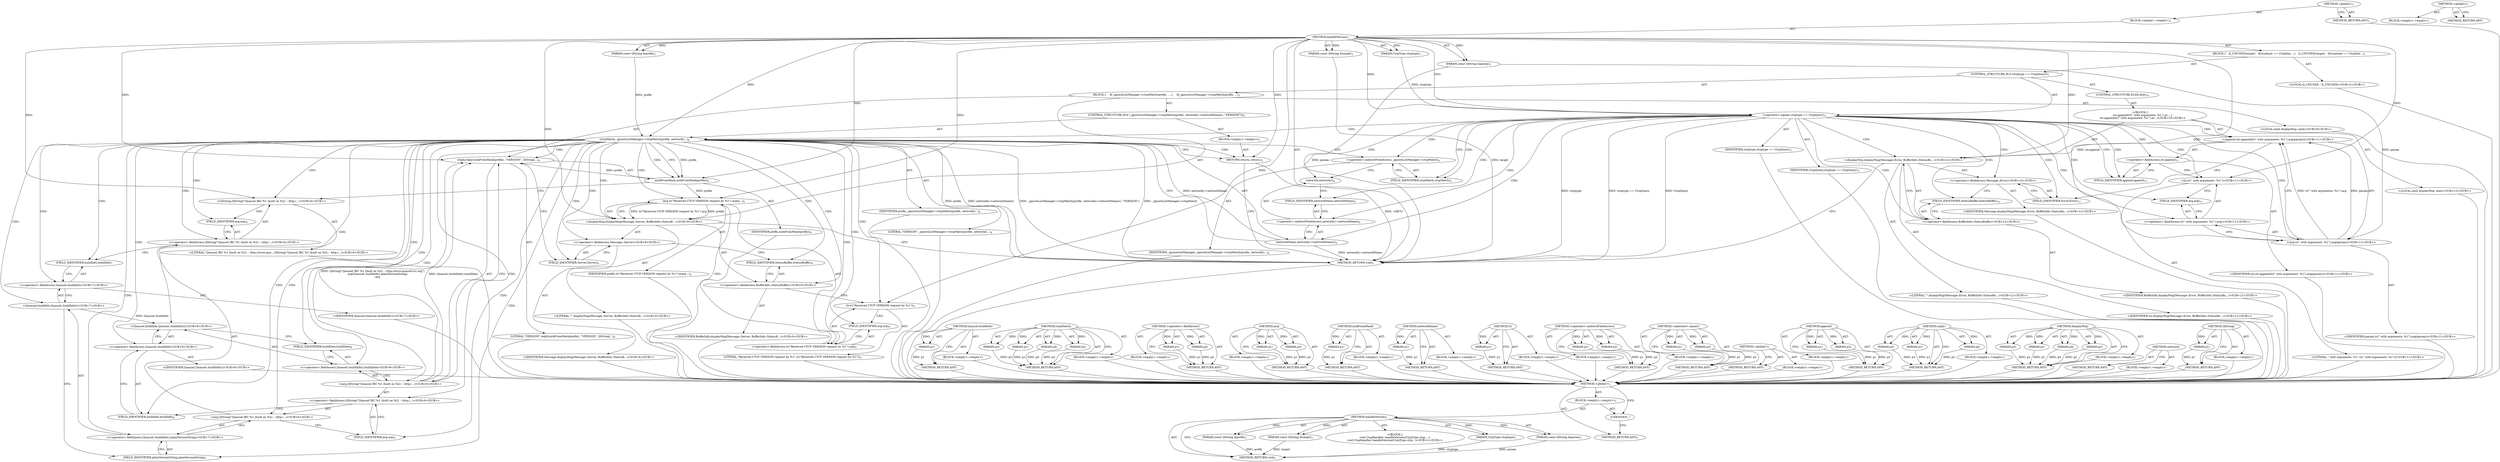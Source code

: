 digraph "&lt;global&gt;" {
vulnerable_150 [label=<(METHOD,network)>];
vulnerable_151 [label=<(BLOCK,&lt;empty&gt;,&lt;empty&gt;)>];
vulnerable_152 [label=<(METHOD_RETURN,ANY)>];
vulnerable_173 [label=<(METHOD,QString)>];
vulnerable_174 [label=<(PARAM,p1)>];
vulnerable_175 [label=<(BLOCK,&lt;empty&gt;,&lt;empty&gt;)>];
vulnerable_176 [label=<(METHOD_RETURN,ANY)>];
vulnerable_6 [label=<(METHOD,&lt;global&gt;)<SUB>1</SUB>>];
vulnerable_7 [label=<(BLOCK,&lt;empty&gt;,&lt;empty&gt;)<SUB>1</SUB>>];
vulnerable_8 [label=<(METHOD,handleVersion)<SUB>1</SUB>>];
vulnerable_9 [label=<(PARAM,CtcpType ctcptype)<SUB>1</SUB>>];
vulnerable_10 [label=<(PARAM,const QString &amp;prefix)<SUB>1</SUB>>];
vulnerable_11 [label=<(PARAM,const QString &amp;target)<SUB>1</SUB>>];
vulnerable_12 [label=<(PARAM,const QString &amp;param)<SUB>1</SUB>>];
vulnerable_13 [label=<(BLOCK,{
   Q_UNUSED(target)
   if(ctcptype == CtcpQue...,{
   Q_UNUSED(target)
   if(ctcptype == CtcpQue...)<SUB>1</SUB>>];
vulnerable_14 [label="<(LOCAL,Q_UNUSED : Q_UNUSED)<SUB>2</SUB>>"];
vulnerable_15 [label=<(CONTROL_STRUCTURE,IF,if (ctcptype == CtcpQuery))<SUB>3</SUB>>];
vulnerable_16 [label=<(&lt;operator&gt;.equals,ctcptype == CtcpQuery)<SUB>3</SUB>>];
vulnerable_17 [label=<(IDENTIFIER,ctcptype,ctcptype == CtcpQuery)<SUB>3</SUB>>];
vulnerable_18 [label=<(IDENTIFIER,CtcpQuery,ctcptype == CtcpQuery)<SUB>3</SUB>>];
vulnerable_19 [label=<(BLOCK,{
    if(_ignoreListManager-&gt;ctcpMatch(prefix, ...,{
    if(_ignoreListManager-&gt;ctcpMatch(prefix, ...)<SUB>3</SUB>>];
vulnerable_20 [label=<(CONTROL_STRUCTURE,IF,if (_ignoreListManager-&gt;ctcpMatch(prefix, network()-&gt;networkName(), &quot;VERSION&quot;)))<SUB>4</SUB>>];
vulnerable_21 [label=<(ctcpMatch,_ignoreListManager-&gt;ctcpMatch(prefix, network()...)<SUB>4</SUB>>];
vulnerable_22 [label=<(&lt;operator&gt;.indirectFieldAccess,_ignoreListManager-&gt;ctcpMatch)<SUB>4</SUB>>];
vulnerable_23 [label=<(IDENTIFIER,_ignoreListManager,_ignoreListManager-&gt;ctcpMatch(prefix, network()...)<SUB>4</SUB>>];
vulnerable_24 [label=<(FIELD_IDENTIFIER,ctcpMatch,ctcpMatch)<SUB>4</SUB>>];
vulnerable_25 [label=<(IDENTIFIER,prefix,_ignoreListManager-&gt;ctcpMatch(prefix, network()...)<SUB>4</SUB>>];
vulnerable_26 [label=<(networkName,network()-&gt;networkName())<SUB>4</SUB>>];
vulnerable_27 [label=<(&lt;operator&gt;.indirectFieldAccess,network()-&gt;networkName)<SUB>4</SUB>>];
vulnerable_28 [label=<(network,network())<SUB>4</SUB>>];
vulnerable_29 [label=<(FIELD_IDENTIFIER,networkName,networkName)<SUB>4</SUB>>];
vulnerable_30 [label=<(LITERAL,&quot;VERSION&quot;,_ignoreListManager-&gt;ctcpMatch(prefix, network()...)<SUB>4</SUB>>];
vulnerable_31 [label=<(BLOCK,&lt;empty&gt;,&lt;empty&gt;)<SUB>5</SUB>>];
vulnerable_32 [label=<(RETURN,return;,return;)<SUB>5</SUB>>];
vulnerable_33 [label=<(reply,reply(nickFromMask(prefix), &quot;VERSION&quot;, QString(...)<SUB>6</SUB>>];
vulnerable_34 [label=<(nickFromMask,nickFromMask(prefix))<SUB>6</SUB>>];
vulnerable_35 [label=<(IDENTIFIER,prefix,nickFromMask(prefix))<SUB>6</SUB>>];
vulnerable_36 [label=<(LITERAL,&quot;VERSION&quot;,reply(nickFromMask(prefix), &quot;VERSION&quot;, QString(...)<SUB>6</SUB>>];
vulnerable_37 [label="<(arg,QString(&quot;Quassel IRC %1 (built on %2) -- http:/...)<SUB>6</SUB>>"];
vulnerable_38 [label="<(&lt;operator&gt;.fieldAccess,QString(&quot;Quassel IRC %1 (built on %2) -- http:/...)<SUB>6</SUB>>"];
vulnerable_39 [label="<(arg,QString(&quot;Quassel IRC %1 (built on %2) -- http:/...)<SUB>6</SUB>>"];
vulnerable_40 [label="<(&lt;operator&gt;.fieldAccess,QString(&quot;Quassel IRC %1 (built on %2) -- http:/...)<SUB>6</SUB>>"];
vulnerable_41 [label="<(QString,QString(&quot;Quassel IRC %1 (built on %2) -- http:/...)<SUB>6</SUB>>"];
vulnerable_42 [label="<(LITERAL,&quot;Quassel IRC %1 (built on %2) -- http://www.qua...,QString(&quot;Quassel IRC %1 (built on %2) -- http:/...)<SUB>6</SUB>>"];
vulnerable_43 [label=<(FIELD_IDENTIFIER,arg,arg)<SUB>6</SUB>>];
vulnerable_44 [label="<(&lt;operator&gt;.fieldAccess,Quassel::buildInfo().plainVersionString)<SUB>7</SUB>>"];
vulnerable_45 [label="<(Quassel.buildInfo,Quassel::buildInfo())<SUB>7</SUB>>"];
vulnerable_46 [label="<(&lt;operator&gt;.fieldAccess,Quassel::buildInfo)<SUB>7</SUB>>"];
vulnerable_47 [label="<(IDENTIFIER,Quassel,Quassel::buildInfo())<SUB>7</SUB>>"];
vulnerable_48 [label=<(FIELD_IDENTIFIER,buildInfo,buildInfo)<SUB>7</SUB>>];
vulnerable_49 [label=<(FIELD_IDENTIFIER,plainVersionString,plainVersionString)<SUB>7</SUB>>];
vulnerable_50 [label=<(FIELD_IDENTIFIER,arg,arg)<SUB>6</SUB>>];
vulnerable_51 [label="<(&lt;operator&gt;.fieldAccess,Quassel::buildInfo().buildDate)<SUB>8</SUB>>"];
vulnerable_52 [label="<(Quassel.buildInfo,Quassel::buildInfo())<SUB>8</SUB>>"];
vulnerable_53 [label="<(&lt;operator&gt;.fieldAccess,Quassel::buildInfo)<SUB>8</SUB>>"];
vulnerable_54 [label="<(IDENTIFIER,Quassel,Quassel::buildInfo())<SUB>8</SUB>>"];
vulnerable_55 [label=<(FIELD_IDENTIFIER,buildInfo,buildInfo)<SUB>8</SUB>>];
vulnerable_56 [label=<(FIELD_IDENTIFIER,buildDate,buildDate)<SUB>8</SUB>>];
vulnerable_57 [label="<(LOCAL,emit displayMsg: emit)<SUB>9</SUB>>"];
vulnerable_58 [label="<(displayMsg,displayMsg(Message::Server, BufferInfo::StatusB...)<SUB>9</SUB>>"];
vulnerable_59 [label="<(&lt;operator&gt;.fieldAccess,Message::Server)<SUB>9</SUB>>"];
vulnerable_60 [label="<(IDENTIFIER,Message,displayMsg(Message::Server, BufferInfo::StatusB...)<SUB>9</SUB>>"];
vulnerable_61 [label=<(FIELD_IDENTIFIER,Server,Server)<SUB>9</SUB>>];
vulnerable_62 [label="<(&lt;operator&gt;.fieldAccess,BufferInfo::StatusBuffer)<SUB>9</SUB>>"];
vulnerable_63 [label="<(IDENTIFIER,BufferInfo,displayMsg(Message::Server, BufferInfo::StatusB...)<SUB>9</SUB>>"];
vulnerable_64 [label=<(FIELD_IDENTIFIER,StatusBuffer,StatusBuffer)<SUB>9</SUB>>];
vulnerable_65 [label="<(LITERAL,&quot;&quot;,displayMsg(Message::Server, BufferInfo::StatusB...)<SUB>9</SUB>>"];
vulnerable_66 [label=<(arg,tr(&quot;Received CTCP VERSION request by %1&quot;).arg(p...)<SUB>9</SUB>>];
vulnerable_67 [label=<(&lt;operator&gt;.fieldAccess,tr(&quot;Received CTCP VERSION request by %1&quot;).arg)<SUB>9</SUB>>];
vulnerable_68 [label=<(tr,tr(&quot;Received CTCP VERSION request by %1&quot;))<SUB>9</SUB>>];
vulnerable_69 [label=<(LITERAL,&quot;Received CTCP VERSION request by %1&quot;,tr(&quot;Received CTCP VERSION request by %1&quot;))<SUB>9</SUB>>];
vulnerable_70 [label=<(FIELD_IDENTIFIER,arg,arg)<SUB>9</SUB>>];
vulnerable_71 [label=<(IDENTIFIER,prefix,tr(&quot;Received CTCP VERSION request by %1&quot;).arg(p...)<SUB>9</SUB>>];
vulnerable_72 [label=<(CONTROL_STRUCTURE,ELSE,else)<SUB>10</SUB>>];
vulnerable_73 [label="<(BLOCK,{
      str.append(tr(&quot; with arguments: %1&quot;).ar...,{
      str.append(tr(&quot; with arguments: %1&quot;).ar...)<SUB>10</SUB>>"];
vulnerable_74 [label="<(append,str.append(tr(&quot; with arguments: %1&quot;).arg(param)))<SUB>11</SUB>>"];
vulnerable_75 [label=<(&lt;operator&gt;.fieldAccess,str.append)<SUB>11</SUB>>];
vulnerable_76 [label="<(IDENTIFIER,str,str.append(tr(&quot; with arguments: %1&quot;).arg(param)))<SUB>11</SUB>>"];
vulnerable_77 [label=<(FIELD_IDENTIFIER,append,append)<SUB>11</SUB>>];
vulnerable_78 [label="<(arg,tr(&quot; with arguments: %1&quot;).arg(param))<SUB>11</SUB>>"];
vulnerable_79 [label="<(&lt;operator&gt;.fieldAccess,tr(&quot; with arguments: %1&quot;).arg)<SUB>11</SUB>>"];
vulnerable_80 [label="<(tr,tr(&quot; with arguments: %1&quot;))<SUB>11</SUB>>"];
vulnerable_81 [label="<(LITERAL,&quot; with arguments: %1&quot;,tr(&quot; with arguments: %1&quot;))<SUB>11</SUB>>"];
vulnerable_82 [label=<(FIELD_IDENTIFIER,arg,arg)<SUB>11</SUB>>];
vulnerable_83 [label="<(IDENTIFIER,param,tr(&quot; with arguments: %1&quot;).arg(param))<SUB>11</SUB>>"];
vulnerable_84 [label="<(LOCAL,emit displayMsg: emit)<SUB>12</SUB>>"];
vulnerable_85 [label="<(displayMsg,displayMsg(Message::Error, BufferInfo::StatusBu...)<SUB>12</SUB>>"];
vulnerable_86 [label="<(&lt;operator&gt;.fieldAccess,Message::Error)<SUB>12</SUB>>"];
vulnerable_87 [label="<(IDENTIFIER,Message,displayMsg(Message::Error, BufferInfo::StatusBu...)<SUB>12</SUB>>"];
vulnerable_88 [label=<(FIELD_IDENTIFIER,Error,Error)<SUB>12</SUB>>];
vulnerable_89 [label="<(&lt;operator&gt;.fieldAccess,BufferInfo::StatusBuffer)<SUB>12</SUB>>"];
vulnerable_90 [label="<(IDENTIFIER,BufferInfo,displayMsg(Message::Error, BufferInfo::StatusBu...)<SUB>12</SUB>>"];
vulnerable_91 [label=<(FIELD_IDENTIFIER,StatusBuffer,StatusBuffer)<SUB>12</SUB>>];
vulnerable_92 [label="<(LITERAL,&quot;&quot;,displayMsg(Message::Error, BufferInfo::StatusBu...)<SUB>12</SUB>>"];
vulnerable_93 [label="<(IDENTIFIER,str,displayMsg(Message::Error, BufferInfo::StatusBu...)<SUB>12</SUB>>"];
vulnerable_94 [label=<(METHOD_RETURN,void)<SUB>1</SUB>>];
vulnerable_96 [label=<(METHOD_RETURN,ANY)<SUB>1</SUB>>];
vulnerable_177 [label=<(METHOD,Quassel.buildInfo)>];
vulnerable_178 [label=<(PARAM,p1)>];
vulnerable_179 [label=<(BLOCK,&lt;empty&gt;,&lt;empty&gt;)>];
vulnerable_180 [label=<(METHOD_RETURN,ANY)>];
vulnerable_134 [label=<(METHOD,ctcpMatch)>];
vulnerable_135 [label=<(PARAM,p1)>];
vulnerable_136 [label=<(PARAM,p2)>];
vulnerable_137 [label=<(PARAM,p3)>];
vulnerable_138 [label=<(PARAM,p4)>];
vulnerable_139 [label=<(BLOCK,&lt;empty&gt;,&lt;empty&gt;)>];
vulnerable_140 [label=<(METHOD_RETURN,ANY)>];
vulnerable_168 [label=<(METHOD,&lt;operator&gt;.fieldAccess)>];
vulnerable_169 [label=<(PARAM,p1)>];
vulnerable_170 [label=<(PARAM,p2)>];
vulnerable_171 [label=<(BLOCK,&lt;empty&gt;,&lt;empty&gt;)>];
vulnerable_172 [label=<(METHOD_RETURN,ANY)>];
vulnerable_163 [label=<(METHOD,arg)>];
vulnerable_164 [label=<(PARAM,p1)>];
vulnerable_165 [label=<(PARAM,p2)>];
vulnerable_166 [label=<(BLOCK,&lt;empty&gt;,&lt;empty&gt;)>];
vulnerable_167 [label=<(METHOD_RETURN,ANY)>];
vulnerable_159 [label=<(METHOD,nickFromMask)>];
vulnerable_160 [label=<(PARAM,p1)>];
vulnerable_161 [label=<(BLOCK,&lt;empty&gt;,&lt;empty&gt;)>];
vulnerable_162 [label=<(METHOD_RETURN,ANY)>];
vulnerable_146 [label=<(METHOD,networkName)>];
vulnerable_147 [label=<(PARAM,p1)>];
vulnerable_148 [label=<(BLOCK,&lt;empty&gt;,&lt;empty&gt;)>];
vulnerable_149 [label=<(METHOD_RETURN,ANY)>];
vulnerable_188 [label=<(METHOD,tr)>];
vulnerable_189 [label=<(PARAM,p1)>];
vulnerable_190 [label=<(BLOCK,&lt;empty&gt;,&lt;empty&gt;)>];
vulnerable_191 [label=<(METHOD_RETURN,ANY)>];
vulnerable_141 [label=<(METHOD,&lt;operator&gt;.indirectFieldAccess)>];
vulnerable_142 [label=<(PARAM,p1)>];
vulnerable_143 [label=<(PARAM,p2)>];
vulnerable_144 [label=<(BLOCK,&lt;empty&gt;,&lt;empty&gt;)>];
vulnerable_145 [label=<(METHOD_RETURN,ANY)>];
vulnerable_129 [label=<(METHOD,&lt;operator&gt;.equals)>];
vulnerable_130 [label=<(PARAM,p1)>];
vulnerable_131 [label=<(PARAM,p2)>];
vulnerable_132 [label=<(BLOCK,&lt;empty&gt;,&lt;empty&gt;)>];
vulnerable_133 [label=<(METHOD_RETURN,ANY)>];
vulnerable_123 [label=<(METHOD,&lt;global&gt;)<SUB>1</SUB>>];
vulnerable_124 [label=<(BLOCK,&lt;empty&gt;,&lt;empty&gt;)>];
vulnerable_125 [label=<(METHOD_RETURN,ANY)>];
vulnerable_192 [label=<(METHOD,append)>];
vulnerable_193 [label=<(PARAM,p1)>];
vulnerable_194 [label=<(PARAM,p2)>];
vulnerable_195 [label=<(BLOCK,&lt;empty&gt;,&lt;empty&gt;)>];
vulnerable_196 [label=<(METHOD_RETURN,ANY)>];
vulnerable_153 [label=<(METHOD,reply)>];
vulnerable_154 [label=<(PARAM,p1)>];
vulnerable_155 [label=<(PARAM,p2)>];
vulnerable_156 [label=<(PARAM,p3)>];
vulnerable_157 [label=<(BLOCK,&lt;empty&gt;,&lt;empty&gt;)>];
vulnerable_158 [label=<(METHOD_RETURN,ANY)>];
vulnerable_181 [label=<(METHOD,displayMsg)>];
vulnerable_182 [label=<(PARAM,p1)>];
vulnerable_183 [label=<(PARAM,p2)>];
vulnerable_184 [label=<(PARAM,p3)>];
vulnerable_185 [label=<(PARAM,p4)>];
vulnerable_186 [label=<(BLOCK,&lt;empty&gt;,&lt;empty&gt;)>];
vulnerable_187 [label=<(METHOD_RETURN,ANY)>];
fixed_6 [label=<(METHOD,&lt;global&gt;)<SUB>1</SUB>>];
fixed_7 [label=<(BLOCK,&lt;empty&gt;,&lt;empty&gt;)<SUB>1</SUB>>];
fixed_8 [label=<(METHOD,handleVersion)<SUB>1</SUB>>];
fixed_9 [label=<(PARAM,CtcpType ctcptype)<SUB>1</SUB>>];
fixed_10 [label=<(PARAM,const QString &amp;prefix)<SUB>1</SUB>>];
fixed_11 [label=<(PARAM,const QString &amp;target)<SUB>1</SUB>>];
fixed_12 [label=<(PARAM,const QString &amp;param)<SUB>1</SUB>>];
fixed_13 [label="<(BLOCK,{
void CtcpHandler::handleVersion(CtcpType ctcp...,{
void CtcpHandler::handleVersion(CtcpType ctcp...)<SUB>1</SUB>>"];
fixed_14 [label=<(METHOD_RETURN,void)<SUB>1</SUB>>];
fixed_16 [label=<(UNKNOWN,,)>];
fixed_17 [label=<(METHOD_RETURN,ANY)<SUB>1</SUB>>];
fixed_28 [label=<(METHOD,&lt;global&gt;)<SUB>1</SUB>>];
fixed_29 [label=<(BLOCK,&lt;empty&gt;,&lt;empty&gt;)>];
fixed_30 [label=<(METHOD_RETURN,ANY)>];
vulnerable_150 -> vulnerable_151  [key=0, label="AST: "];
vulnerable_150 -> vulnerable_152  [key=0, label="AST: "];
vulnerable_150 -> vulnerable_152  [key=1, label="CFG: "];
vulnerable_151 -> fixed_6  [key=0];
vulnerable_152 -> fixed_6  [key=0];
vulnerable_173 -> vulnerable_174  [key=0, label="AST: "];
vulnerable_173 -> vulnerable_174  [key=1, label="DDG: "];
vulnerable_173 -> vulnerable_175  [key=0, label="AST: "];
vulnerable_173 -> vulnerable_176  [key=0, label="AST: "];
vulnerable_173 -> vulnerable_176  [key=1, label="CFG: "];
vulnerable_174 -> vulnerable_176  [key=0, label="DDG: p1"];
vulnerable_175 -> fixed_6  [key=0];
vulnerable_176 -> fixed_6  [key=0];
vulnerable_6 -> vulnerable_7  [key=0, label="AST: "];
vulnerable_6 -> vulnerable_96  [key=0, label="AST: "];
vulnerable_6 -> vulnerable_96  [key=1, label="CFG: "];
vulnerable_7 -> vulnerable_8  [key=0, label="AST: "];
vulnerable_8 -> vulnerable_9  [key=0, label="AST: "];
vulnerable_8 -> vulnerable_9  [key=1, label="DDG: "];
vulnerable_8 -> vulnerable_10  [key=0, label="AST: "];
vulnerable_8 -> vulnerable_10  [key=1, label="DDG: "];
vulnerable_8 -> vulnerable_11  [key=0, label="AST: "];
vulnerable_8 -> vulnerable_11  [key=1, label="DDG: "];
vulnerable_8 -> vulnerable_12  [key=0, label="AST: "];
vulnerable_8 -> vulnerable_12  [key=1, label="DDG: "];
vulnerable_8 -> vulnerable_13  [key=0, label="AST: "];
vulnerable_8 -> vulnerable_94  [key=0, label="AST: "];
vulnerable_8 -> vulnerable_16  [key=0, label="CFG: "];
vulnerable_8 -> vulnerable_16  [key=1, label="DDG: "];
vulnerable_8 -> vulnerable_33  [key=0, label="DDG: "];
vulnerable_8 -> vulnerable_58  [key=0, label="DDG: "];
vulnerable_8 -> vulnerable_21  [key=0, label="DDG: "];
vulnerable_8 -> vulnerable_32  [key=0, label="DDG: "];
vulnerable_8 -> vulnerable_34  [key=0, label="DDG: "];
vulnerable_8 -> vulnerable_66  [key=0, label="DDG: "];
vulnerable_8 -> vulnerable_85  [key=0, label="DDG: "];
vulnerable_8 -> vulnerable_78  [key=0, label="DDG: "];
vulnerable_8 -> vulnerable_68  [key=0, label="DDG: "];
vulnerable_8 -> vulnerable_80  [key=0, label="DDG: "];
vulnerable_8 -> vulnerable_41  [key=0, label="DDG: "];
vulnerable_9 -> vulnerable_16  [key=0, label="DDG: ctcptype"];
vulnerable_10 -> vulnerable_21  [key=0, label="DDG: prefix"];
vulnerable_11 -> vulnerable_94  [key=0, label="DDG: target"];
vulnerable_12 -> vulnerable_94  [key=0, label="DDG: param"];
vulnerable_12 -> vulnerable_78  [key=0, label="DDG: param"];
vulnerable_13 -> vulnerable_14  [key=0, label="AST: "];
vulnerable_13 -> vulnerable_15  [key=0, label="AST: "];
vulnerable_14 -> fixed_6  [key=0];
vulnerable_15 -> vulnerable_16  [key=0, label="AST: "];
vulnerable_15 -> vulnerable_19  [key=0, label="AST: "];
vulnerable_15 -> vulnerable_72  [key=0, label="AST: "];
vulnerable_16 -> vulnerable_17  [key=0, label="AST: "];
vulnerable_16 -> vulnerable_18  [key=0, label="AST: "];
vulnerable_16 -> vulnerable_24  [key=0, label="CFG: "];
vulnerable_16 -> vulnerable_24  [key=1, label="CDG: "];
vulnerable_16 -> vulnerable_77  [key=0, label="CFG: "];
vulnerable_16 -> vulnerable_77  [key=1, label="CDG: "];
vulnerable_16 -> vulnerable_94  [key=0, label="DDG: ctcptype"];
vulnerable_16 -> vulnerable_94  [key=1, label="DDG: ctcptype == CtcpQuery"];
vulnerable_16 -> vulnerable_94  [key=2, label="DDG: CtcpQuery"];
vulnerable_16 -> vulnerable_21  [key=0, label="CDG: "];
vulnerable_16 -> vulnerable_26  [key=0, label="CDG: "];
vulnerable_16 -> vulnerable_89  [key=0, label="CDG: "];
vulnerable_16 -> vulnerable_28  [key=0, label="CDG: "];
vulnerable_16 -> vulnerable_75  [key=0, label="CDG: "];
vulnerable_16 -> vulnerable_85  [key=0, label="CDG: "];
vulnerable_16 -> vulnerable_22  [key=0, label="CDG: "];
vulnerable_16 -> vulnerable_74  [key=0, label="CDG: "];
vulnerable_16 -> vulnerable_27  [key=0, label="CDG: "];
vulnerable_16 -> vulnerable_29  [key=0, label="CDG: "];
vulnerable_16 -> vulnerable_91  [key=0, label="CDG: "];
vulnerable_16 -> vulnerable_82  [key=0, label="CDG: "];
vulnerable_16 -> vulnerable_79  [key=0, label="CDG: "];
vulnerable_16 -> vulnerable_80  [key=0, label="CDG: "];
vulnerable_16 -> vulnerable_88  [key=0, label="CDG: "];
vulnerable_16 -> vulnerable_78  [key=0, label="CDG: "];
vulnerable_16 -> vulnerable_86  [key=0, label="CDG: "];
vulnerable_17 -> fixed_6  [key=0];
vulnerable_18 -> fixed_6  [key=0];
vulnerable_19 -> vulnerable_20  [key=0, label="AST: "];
vulnerable_19 -> vulnerable_33  [key=0, label="AST: "];
vulnerable_19 -> vulnerable_57  [key=0, label="AST: "];
vulnerable_19 -> vulnerable_58  [key=0, label="AST: "];
vulnerable_20 -> vulnerable_21  [key=0, label="AST: "];
vulnerable_20 -> vulnerable_31  [key=0, label="AST: "];
vulnerable_21 -> vulnerable_22  [key=0, label="AST: "];
vulnerable_21 -> vulnerable_25  [key=0, label="AST: "];
vulnerable_21 -> vulnerable_26  [key=0, label="AST: "];
vulnerable_21 -> vulnerable_30  [key=0, label="AST: "];
vulnerable_21 -> vulnerable_32  [key=0, label="CFG: "];
vulnerable_21 -> vulnerable_32  [key=1, label="CDG: "];
vulnerable_21 -> vulnerable_34  [key=0, label="CFG: "];
vulnerable_21 -> vulnerable_34  [key=1, label="DDG: prefix"];
vulnerable_21 -> vulnerable_34  [key=2, label="CDG: "];
vulnerable_21 -> vulnerable_94  [key=0, label="DDG: _ignoreListManager-&gt;ctcpMatch"];
vulnerable_21 -> vulnerable_94  [key=1, label="DDG: prefix"];
vulnerable_21 -> vulnerable_94  [key=2, label="DDG: network()-&gt;networkName()"];
vulnerable_21 -> vulnerable_94  [key=3, label="DDG: _ignoreListManager-&gt;ctcpMatch(prefix, network()-&gt;networkName(), &quot;VERSION&quot;)"];
vulnerable_21 -> vulnerable_48  [key=0, label="CDG: "];
vulnerable_21 -> vulnerable_68  [key=0, label="CDG: "];
vulnerable_21 -> vulnerable_49  [key=0, label="CDG: "];
vulnerable_21 -> vulnerable_64  [key=0, label="CDG: "];
vulnerable_21 -> vulnerable_51  [key=0, label="CDG: "];
vulnerable_21 -> vulnerable_66  [key=0, label="CDG: "];
vulnerable_21 -> vulnerable_52  [key=0, label="CDG: "];
vulnerable_21 -> vulnerable_37  [key=0, label="CDG: "];
vulnerable_21 -> vulnerable_46  [key=0, label="CDG: "];
vulnerable_21 -> vulnerable_38  [key=0, label="CDG: "];
vulnerable_21 -> vulnerable_56  [key=0, label="CDG: "];
vulnerable_21 -> vulnerable_67  [key=0, label="CDG: "];
vulnerable_21 -> vulnerable_45  [key=0, label="CDG: "];
vulnerable_21 -> vulnerable_40  [key=0, label="CDG: "];
vulnerable_21 -> vulnerable_50  [key=0, label="CDG: "];
vulnerable_21 -> vulnerable_59  [key=0, label="CDG: "];
vulnerable_21 -> vulnerable_44  [key=0, label="CDG: "];
vulnerable_21 -> vulnerable_43  [key=0, label="CDG: "];
vulnerable_21 -> vulnerable_58  [key=0, label="CDG: "];
vulnerable_21 -> vulnerable_33  [key=0, label="CDG: "];
vulnerable_21 -> vulnerable_61  [key=0, label="CDG: "];
vulnerable_21 -> vulnerable_53  [key=0, label="CDG: "];
vulnerable_21 -> vulnerable_41  [key=0, label="CDG: "];
vulnerable_21 -> vulnerable_70  [key=0, label="CDG: "];
vulnerable_21 -> vulnerable_55  [key=0, label="CDG: "];
vulnerable_21 -> vulnerable_62  [key=0, label="CDG: "];
vulnerable_21 -> vulnerable_39  [key=0, label="CDG: "];
vulnerable_22 -> vulnerable_23  [key=0, label="AST: "];
vulnerable_22 -> vulnerable_24  [key=0, label="AST: "];
vulnerable_22 -> vulnerable_28  [key=0, label="CFG: "];
vulnerable_23 -> fixed_6  [key=0];
vulnerable_24 -> vulnerable_22  [key=0, label="CFG: "];
vulnerable_25 -> fixed_6  [key=0];
vulnerable_26 -> vulnerable_27  [key=0, label="AST: "];
vulnerable_26 -> vulnerable_21  [key=0, label="CFG: "];
vulnerable_26 -> vulnerable_21  [key=1, label="DDG: network()-&gt;networkName"];
vulnerable_26 -> vulnerable_94  [key=0, label="DDG: network()-&gt;networkName"];
vulnerable_27 -> vulnerable_28  [key=0, label="AST: "];
vulnerable_27 -> vulnerable_29  [key=0, label="AST: "];
vulnerable_27 -> vulnerable_26  [key=0, label="CFG: "];
vulnerable_28 -> vulnerable_29  [key=0, label="CFG: "];
vulnerable_29 -> vulnerable_27  [key=0, label="CFG: "];
vulnerable_30 -> fixed_6  [key=0];
vulnerable_31 -> vulnerable_32  [key=0, label="AST: "];
vulnerable_32 -> vulnerable_94  [key=0, label="CFG: "];
vulnerable_32 -> vulnerable_94  [key=1, label="DDG: &lt;RET&gt;"];
vulnerable_33 -> vulnerable_34  [key=0, label="AST: "];
vulnerable_33 -> vulnerable_36  [key=0, label="AST: "];
vulnerable_33 -> vulnerable_37  [key=0, label="AST: "];
vulnerable_33 -> vulnerable_61  [key=0, label="CFG: "];
vulnerable_34 -> vulnerable_35  [key=0, label="AST: "];
vulnerable_34 -> vulnerable_41  [key=0, label="CFG: "];
vulnerable_34 -> vulnerable_33  [key=0, label="DDG: prefix"];
vulnerable_34 -> vulnerable_66  [key=0, label="DDG: prefix"];
vulnerable_35 -> fixed_6  [key=0];
vulnerable_36 -> fixed_6  [key=0];
vulnerable_37 -> vulnerable_38  [key=0, label="AST: "];
vulnerable_37 -> vulnerable_51  [key=0, label="AST: "];
vulnerable_37 -> vulnerable_33  [key=0, label="CFG: "];
vulnerable_37 -> vulnerable_33  [key=1, label="DDG: QString(&quot;Quassel IRC %1 (built on %2) -- http://www.quassel-irc.org&quot;)
          .arg(Quassel::buildInfo().plainVersionString)
          .arg"];
vulnerable_37 -> vulnerable_33  [key=2, label="DDG: Quassel::buildInfo().buildDate"];
vulnerable_38 -> vulnerable_39  [key=0, label="AST: "];
vulnerable_38 -> vulnerable_50  [key=0, label="AST: "];
vulnerable_38 -> vulnerable_55  [key=0, label="CFG: "];
vulnerable_39 -> vulnerable_40  [key=0, label="AST: "];
vulnerable_39 -> vulnerable_44  [key=0, label="AST: "];
vulnerable_39 -> vulnerable_50  [key=0, label="CFG: "];
vulnerable_40 -> vulnerable_41  [key=0, label="AST: "];
vulnerable_40 -> vulnerable_43  [key=0, label="AST: "];
vulnerable_40 -> vulnerable_48  [key=0, label="CFG: "];
vulnerable_41 -> vulnerable_42  [key=0, label="AST: "];
vulnerable_41 -> vulnerable_43  [key=0, label="CFG: "];
vulnerable_42 -> fixed_6  [key=0];
vulnerable_43 -> vulnerable_40  [key=0, label="CFG: "];
vulnerable_44 -> vulnerable_45  [key=0, label="AST: "];
vulnerable_44 -> vulnerable_49  [key=0, label="AST: "];
vulnerable_44 -> vulnerable_39  [key=0, label="CFG: "];
vulnerable_45 -> vulnerable_46  [key=0, label="AST: "];
vulnerable_45 -> vulnerable_49  [key=0, label="CFG: "];
vulnerable_45 -> vulnerable_52  [key=0, label="DDG: Quassel::buildInfo"];
vulnerable_46 -> vulnerable_47  [key=0, label="AST: "];
vulnerable_46 -> vulnerable_48  [key=0, label="AST: "];
vulnerable_46 -> vulnerable_45  [key=0, label="CFG: "];
vulnerable_47 -> fixed_6  [key=0];
vulnerable_48 -> vulnerable_46  [key=0, label="CFG: "];
vulnerable_49 -> vulnerable_44  [key=0, label="CFG: "];
vulnerable_50 -> vulnerable_38  [key=0, label="CFG: "];
vulnerable_51 -> vulnerable_52  [key=0, label="AST: "];
vulnerable_51 -> vulnerable_56  [key=0, label="AST: "];
vulnerable_51 -> vulnerable_37  [key=0, label="CFG: "];
vulnerable_52 -> vulnerable_53  [key=0, label="AST: "];
vulnerable_52 -> vulnerable_56  [key=0, label="CFG: "];
vulnerable_53 -> vulnerable_54  [key=0, label="AST: "];
vulnerable_53 -> vulnerable_55  [key=0, label="AST: "];
vulnerable_53 -> vulnerable_52  [key=0, label="CFG: "];
vulnerable_54 -> fixed_6  [key=0];
vulnerable_55 -> vulnerable_53  [key=0, label="CFG: "];
vulnerable_56 -> vulnerable_51  [key=0, label="CFG: "];
vulnerable_57 -> fixed_6  [key=0];
vulnerable_58 -> vulnerable_59  [key=0, label="AST: "];
vulnerable_58 -> vulnerable_62  [key=0, label="AST: "];
vulnerable_58 -> vulnerable_65  [key=0, label="AST: "];
vulnerable_58 -> vulnerable_66  [key=0, label="AST: "];
vulnerable_58 -> vulnerable_94  [key=0, label="CFG: "];
vulnerable_59 -> vulnerable_60  [key=0, label="AST: "];
vulnerable_59 -> vulnerable_61  [key=0, label="AST: "];
vulnerable_59 -> vulnerable_64  [key=0, label="CFG: "];
vulnerable_60 -> fixed_6  [key=0];
vulnerable_61 -> vulnerable_59  [key=0, label="CFG: "];
vulnerable_62 -> vulnerable_63  [key=0, label="AST: "];
vulnerable_62 -> vulnerable_64  [key=0, label="AST: "];
vulnerable_62 -> vulnerable_68  [key=0, label="CFG: "];
vulnerable_63 -> fixed_6  [key=0];
vulnerable_64 -> vulnerable_62  [key=0, label="CFG: "];
vulnerable_65 -> fixed_6  [key=0];
vulnerable_66 -> vulnerable_67  [key=0, label="AST: "];
vulnerable_66 -> vulnerable_71  [key=0, label="AST: "];
vulnerable_66 -> vulnerable_58  [key=0, label="CFG: "];
vulnerable_66 -> vulnerable_58  [key=1, label="DDG: tr(&quot;Received CTCP VERSION request by %1&quot;).arg"];
vulnerable_66 -> vulnerable_58  [key=2, label="DDG: prefix"];
vulnerable_67 -> vulnerable_68  [key=0, label="AST: "];
vulnerable_67 -> vulnerable_70  [key=0, label="AST: "];
vulnerable_67 -> vulnerable_66  [key=0, label="CFG: "];
vulnerable_68 -> vulnerable_69  [key=0, label="AST: "];
vulnerable_68 -> vulnerable_70  [key=0, label="CFG: "];
vulnerable_69 -> fixed_6  [key=0];
vulnerable_70 -> vulnerable_67  [key=0, label="CFG: "];
vulnerable_71 -> fixed_6  [key=0];
vulnerable_72 -> vulnerable_73  [key=0, label="AST: "];
vulnerable_73 -> vulnerable_74  [key=0, label="AST: "];
vulnerable_73 -> vulnerable_84  [key=0, label="AST: "];
vulnerable_73 -> vulnerable_85  [key=0, label="AST: "];
vulnerable_74 -> vulnerable_75  [key=0, label="AST: "];
vulnerable_74 -> vulnerable_78  [key=0, label="AST: "];
vulnerable_74 -> vulnerable_88  [key=0, label="CFG: "];
vulnerable_74 -> vulnerable_85  [key=0, label="DDG: str.append"];
vulnerable_75 -> vulnerable_76  [key=0, label="AST: "];
vulnerable_75 -> vulnerable_77  [key=0, label="AST: "];
vulnerable_75 -> vulnerable_80  [key=0, label="CFG: "];
vulnerable_76 -> fixed_6  [key=0];
vulnerable_77 -> vulnerable_75  [key=0, label="CFG: "];
vulnerable_78 -> vulnerable_79  [key=0, label="AST: "];
vulnerable_78 -> vulnerable_83  [key=0, label="AST: "];
vulnerable_78 -> vulnerable_74  [key=0, label="CFG: "];
vulnerable_78 -> vulnerable_74  [key=1, label="DDG: tr(&quot; with arguments: %1&quot;).arg"];
vulnerable_78 -> vulnerable_74  [key=2, label="DDG: param"];
vulnerable_79 -> vulnerable_80  [key=0, label="AST: "];
vulnerable_79 -> vulnerable_82  [key=0, label="AST: "];
vulnerable_79 -> vulnerable_78  [key=0, label="CFG: "];
vulnerable_80 -> vulnerable_81  [key=0, label="AST: "];
vulnerable_80 -> vulnerable_82  [key=0, label="CFG: "];
vulnerable_81 -> fixed_6  [key=0];
vulnerable_82 -> vulnerable_79  [key=0, label="CFG: "];
vulnerable_83 -> fixed_6  [key=0];
vulnerable_84 -> fixed_6  [key=0];
vulnerable_85 -> vulnerable_86  [key=0, label="AST: "];
vulnerable_85 -> vulnerable_89  [key=0, label="AST: "];
vulnerable_85 -> vulnerable_92  [key=0, label="AST: "];
vulnerable_85 -> vulnerable_93  [key=0, label="AST: "];
vulnerable_85 -> vulnerable_94  [key=0, label="CFG: "];
vulnerable_86 -> vulnerable_87  [key=0, label="AST: "];
vulnerable_86 -> vulnerable_88  [key=0, label="AST: "];
vulnerable_86 -> vulnerable_91  [key=0, label="CFG: "];
vulnerable_87 -> fixed_6  [key=0];
vulnerable_88 -> vulnerable_86  [key=0, label="CFG: "];
vulnerable_89 -> vulnerable_90  [key=0, label="AST: "];
vulnerable_89 -> vulnerable_91  [key=0, label="AST: "];
vulnerable_89 -> vulnerable_85  [key=0, label="CFG: "];
vulnerable_90 -> fixed_6  [key=0];
vulnerable_91 -> vulnerable_89  [key=0, label="CFG: "];
vulnerable_92 -> fixed_6  [key=0];
vulnerable_93 -> fixed_6  [key=0];
vulnerable_94 -> fixed_6  [key=0];
vulnerable_96 -> fixed_6  [key=0];
vulnerable_177 -> vulnerable_178  [key=0, label="AST: "];
vulnerable_177 -> vulnerable_178  [key=1, label="DDG: "];
vulnerable_177 -> vulnerable_179  [key=0, label="AST: "];
vulnerable_177 -> vulnerable_180  [key=0, label="AST: "];
vulnerable_177 -> vulnerable_180  [key=1, label="CFG: "];
vulnerable_178 -> vulnerable_180  [key=0, label="DDG: p1"];
vulnerable_179 -> fixed_6  [key=0];
vulnerable_180 -> fixed_6  [key=0];
vulnerable_134 -> vulnerable_135  [key=0, label="AST: "];
vulnerable_134 -> vulnerable_135  [key=1, label="DDG: "];
vulnerable_134 -> vulnerable_139  [key=0, label="AST: "];
vulnerable_134 -> vulnerable_136  [key=0, label="AST: "];
vulnerable_134 -> vulnerable_136  [key=1, label="DDG: "];
vulnerable_134 -> vulnerable_140  [key=0, label="AST: "];
vulnerable_134 -> vulnerable_140  [key=1, label="CFG: "];
vulnerable_134 -> vulnerable_137  [key=0, label="AST: "];
vulnerable_134 -> vulnerable_137  [key=1, label="DDG: "];
vulnerable_134 -> vulnerable_138  [key=0, label="AST: "];
vulnerable_134 -> vulnerable_138  [key=1, label="DDG: "];
vulnerable_135 -> vulnerable_140  [key=0, label="DDG: p1"];
vulnerable_136 -> vulnerable_140  [key=0, label="DDG: p2"];
vulnerable_137 -> vulnerable_140  [key=0, label="DDG: p3"];
vulnerable_138 -> vulnerable_140  [key=0, label="DDG: p4"];
vulnerable_139 -> fixed_6  [key=0];
vulnerable_140 -> fixed_6  [key=0];
vulnerable_168 -> vulnerable_169  [key=0, label="AST: "];
vulnerable_168 -> vulnerable_169  [key=1, label="DDG: "];
vulnerable_168 -> vulnerable_171  [key=0, label="AST: "];
vulnerable_168 -> vulnerable_170  [key=0, label="AST: "];
vulnerable_168 -> vulnerable_170  [key=1, label="DDG: "];
vulnerable_168 -> vulnerable_172  [key=0, label="AST: "];
vulnerable_168 -> vulnerable_172  [key=1, label="CFG: "];
vulnerable_169 -> vulnerable_172  [key=0, label="DDG: p1"];
vulnerable_170 -> vulnerable_172  [key=0, label="DDG: p2"];
vulnerable_171 -> fixed_6  [key=0];
vulnerable_172 -> fixed_6  [key=0];
vulnerable_163 -> vulnerable_164  [key=0, label="AST: "];
vulnerable_163 -> vulnerable_164  [key=1, label="DDG: "];
vulnerable_163 -> vulnerable_166  [key=0, label="AST: "];
vulnerable_163 -> vulnerable_165  [key=0, label="AST: "];
vulnerable_163 -> vulnerable_165  [key=1, label="DDG: "];
vulnerable_163 -> vulnerable_167  [key=0, label="AST: "];
vulnerable_163 -> vulnerable_167  [key=1, label="CFG: "];
vulnerable_164 -> vulnerable_167  [key=0, label="DDG: p1"];
vulnerable_165 -> vulnerable_167  [key=0, label="DDG: p2"];
vulnerable_166 -> fixed_6  [key=0];
vulnerable_167 -> fixed_6  [key=0];
vulnerable_159 -> vulnerable_160  [key=0, label="AST: "];
vulnerable_159 -> vulnerable_160  [key=1, label="DDG: "];
vulnerable_159 -> vulnerable_161  [key=0, label="AST: "];
vulnerable_159 -> vulnerable_162  [key=0, label="AST: "];
vulnerable_159 -> vulnerable_162  [key=1, label="CFG: "];
vulnerable_160 -> vulnerable_162  [key=0, label="DDG: p1"];
vulnerable_161 -> fixed_6  [key=0];
vulnerable_162 -> fixed_6  [key=0];
vulnerable_146 -> vulnerable_147  [key=0, label="AST: "];
vulnerable_146 -> vulnerable_147  [key=1, label="DDG: "];
vulnerable_146 -> vulnerable_148  [key=0, label="AST: "];
vulnerable_146 -> vulnerable_149  [key=0, label="AST: "];
vulnerable_146 -> vulnerable_149  [key=1, label="CFG: "];
vulnerable_147 -> vulnerable_149  [key=0, label="DDG: p1"];
vulnerable_148 -> fixed_6  [key=0];
vulnerable_149 -> fixed_6  [key=0];
vulnerable_188 -> vulnerable_189  [key=0, label="AST: "];
vulnerable_188 -> vulnerable_189  [key=1, label="DDG: "];
vulnerable_188 -> vulnerable_190  [key=0, label="AST: "];
vulnerable_188 -> vulnerable_191  [key=0, label="AST: "];
vulnerable_188 -> vulnerable_191  [key=1, label="CFG: "];
vulnerable_189 -> vulnerable_191  [key=0, label="DDG: p1"];
vulnerable_190 -> fixed_6  [key=0];
vulnerable_191 -> fixed_6  [key=0];
vulnerable_141 -> vulnerable_142  [key=0, label="AST: "];
vulnerable_141 -> vulnerable_142  [key=1, label="DDG: "];
vulnerable_141 -> vulnerable_144  [key=0, label="AST: "];
vulnerable_141 -> vulnerable_143  [key=0, label="AST: "];
vulnerable_141 -> vulnerable_143  [key=1, label="DDG: "];
vulnerable_141 -> vulnerable_145  [key=0, label="AST: "];
vulnerable_141 -> vulnerable_145  [key=1, label="CFG: "];
vulnerable_142 -> vulnerable_145  [key=0, label="DDG: p1"];
vulnerable_143 -> vulnerable_145  [key=0, label="DDG: p2"];
vulnerable_144 -> fixed_6  [key=0];
vulnerable_145 -> fixed_6  [key=0];
vulnerable_129 -> vulnerable_130  [key=0, label="AST: "];
vulnerable_129 -> vulnerable_130  [key=1, label="DDG: "];
vulnerable_129 -> vulnerable_132  [key=0, label="AST: "];
vulnerable_129 -> vulnerable_131  [key=0, label="AST: "];
vulnerable_129 -> vulnerable_131  [key=1, label="DDG: "];
vulnerable_129 -> vulnerable_133  [key=0, label="AST: "];
vulnerable_129 -> vulnerable_133  [key=1, label="CFG: "];
vulnerable_130 -> vulnerable_133  [key=0, label="DDG: p1"];
vulnerable_131 -> vulnerable_133  [key=0, label="DDG: p2"];
vulnerable_132 -> fixed_6  [key=0];
vulnerable_133 -> fixed_6  [key=0];
vulnerable_123 -> vulnerable_124  [key=0, label="AST: "];
vulnerable_123 -> vulnerable_125  [key=0, label="AST: "];
vulnerable_123 -> vulnerable_125  [key=1, label="CFG: "];
vulnerable_124 -> fixed_6  [key=0];
vulnerable_125 -> fixed_6  [key=0];
vulnerable_192 -> vulnerable_193  [key=0, label="AST: "];
vulnerable_192 -> vulnerable_193  [key=1, label="DDG: "];
vulnerable_192 -> vulnerable_195  [key=0, label="AST: "];
vulnerable_192 -> vulnerable_194  [key=0, label="AST: "];
vulnerable_192 -> vulnerable_194  [key=1, label="DDG: "];
vulnerable_192 -> vulnerable_196  [key=0, label="AST: "];
vulnerable_192 -> vulnerable_196  [key=1, label="CFG: "];
vulnerable_193 -> vulnerable_196  [key=0, label="DDG: p1"];
vulnerable_194 -> vulnerable_196  [key=0, label="DDG: p2"];
vulnerable_195 -> fixed_6  [key=0];
vulnerable_196 -> fixed_6  [key=0];
vulnerable_153 -> vulnerable_154  [key=0, label="AST: "];
vulnerable_153 -> vulnerable_154  [key=1, label="DDG: "];
vulnerable_153 -> vulnerable_157  [key=0, label="AST: "];
vulnerable_153 -> vulnerable_155  [key=0, label="AST: "];
vulnerable_153 -> vulnerable_155  [key=1, label="DDG: "];
vulnerable_153 -> vulnerable_158  [key=0, label="AST: "];
vulnerable_153 -> vulnerable_158  [key=1, label="CFG: "];
vulnerable_153 -> vulnerable_156  [key=0, label="AST: "];
vulnerable_153 -> vulnerable_156  [key=1, label="DDG: "];
vulnerable_154 -> vulnerable_158  [key=0, label="DDG: p1"];
vulnerable_155 -> vulnerable_158  [key=0, label="DDG: p2"];
vulnerable_156 -> vulnerable_158  [key=0, label="DDG: p3"];
vulnerable_157 -> fixed_6  [key=0];
vulnerable_158 -> fixed_6  [key=0];
vulnerable_181 -> vulnerable_182  [key=0, label="AST: "];
vulnerable_181 -> vulnerable_182  [key=1, label="DDG: "];
vulnerable_181 -> vulnerable_186  [key=0, label="AST: "];
vulnerable_181 -> vulnerable_183  [key=0, label="AST: "];
vulnerable_181 -> vulnerable_183  [key=1, label="DDG: "];
vulnerable_181 -> vulnerable_187  [key=0, label="AST: "];
vulnerable_181 -> vulnerable_187  [key=1, label="CFG: "];
vulnerable_181 -> vulnerable_184  [key=0, label="AST: "];
vulnerable_181 -> vulnerable_184  [key=1, label="DDG: "];
vulnerable_181 -> vulnerable_185  [key=0, label="AST: "];
vulnerable_181 -> vulnerable_185  [key=1, label="DDG: "];
vulnerable_182 -> vulnerable_187  [key=0, label="DDG: p1"];
vulnerable_183 -> vulnerable_187  [key=0, label="DDG: p2"];
vulnerable_184 -> vulnerable_187  [key=0, label="DDG: p3"];
vulnerable_185 -> vulnerable_187  [key=0, label="DDG: p4"];
vulnerable_186 -> fixed_6  [key=0];
vulnerable_187 -> fixed_6  [key=0];
fixed_6 -> fixed_7  [key=0, label="AST: "];
fixed_6 -> fixed_17  [key=0, label="AST: "];
fixed_6 -> fixed_16  [key=0, label="CFG: "];
fixed_7 -> fixed_8  [key=0, label="AST: "];
fixed_7 -> fixed_16  [key=0, label="AST: "];
fixed_8 -> fixed_9  [key=0, label="AST: "];
fixed_8 -> fixed_9  [key=1, label="DDG: "];
fixed_8 -> fixed_10  [key=0, label="AST: "];
fixed_8 -> fixed_10  [key=1, label="DDG: "];
fixed_8 -> fixed_11  [key=0, label="AST: "];
fixed_8 -> fixed_11  [key=1, label="DDG: "];
fixed_8 -> fixed_12  [key=0, label="AST: "];
fixed_8 -> fixed_12  [key=1, label="DDG: "];
fixed_8 -> fixed_13  [key=0, label="AST: "];
fixed_8 -> fixed_14  [key=0, label="AST: "];
fixed_8 -> fixed_14  [key=1, label="CFG: "];
fixed_9 -> fixed_14  [key=0, label="DDG: ctcptype"];
fixed_10 -> fixed_14  [key=0, label="DDG: prefix"];
fixed_11 -> fixed_14  [key=0, label="DDG: target"];
fixed_12 -> fixed_14  [key=0, label="DDG: param"];
fixed_16 -> fixed_17  [key=0, label="CFG: "];
fixed_28 -> fixed_29  [key=0, label="AST: "];
fixed_28 -> fixed_30  [key=0, label="AST: "];
fixed_28 -> fixed_30  [key=1, label="CFG: "];
}
